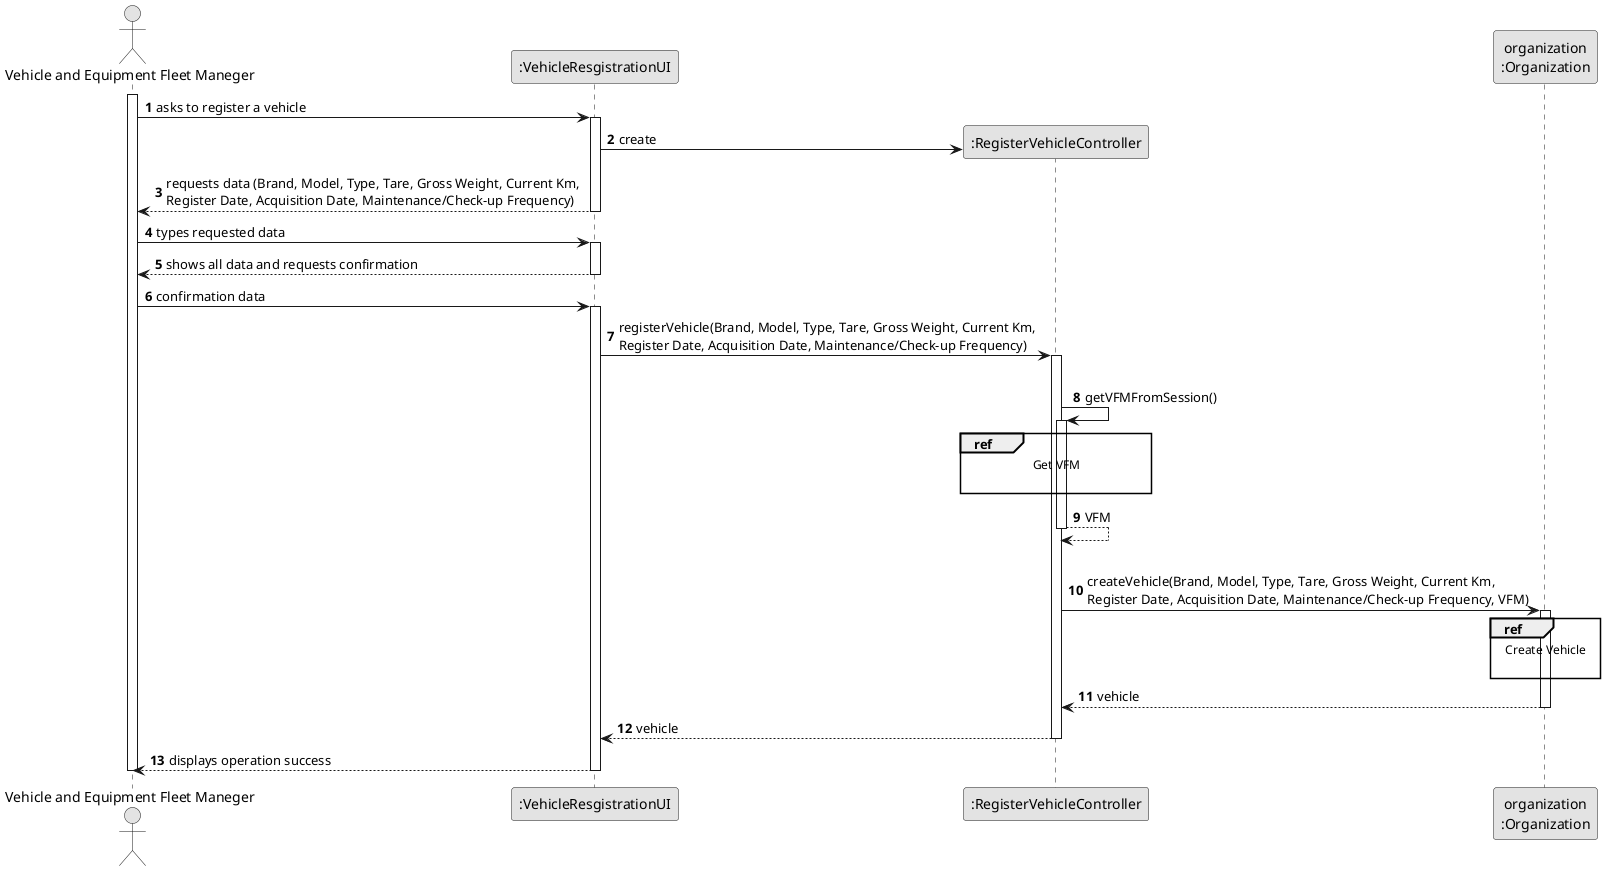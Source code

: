 @startuml
skinparam monochrome true
skinparam packageStyle rectangle
skinparam shadowing false

autonumber

'hide footbox
actor "Vehicle and Equipment Fleet Maneger" as ADM
participant ":VehicleResgistrationUI" as UI
participant ":RegisterVehicleController" as RVC
participant "organization\n:Organization" as ORG

activate ADM

        ADM -> UI : asks to register a vehicle

        activate UI

'            UI --> ADM : requests data (reference, description,  informal \n description, technical description, duration, cost)
            'create CTRL
            UI -> RVC** : create

            UI --> ADM : requests data (Brand, Model, Type, Tare, Gross Weight, Current Km, \nRegister Date, Acquisition Date, Maintenance/Check-up Frequency)
        deactivate UI

    ADM -> UI : types requested data
    activate UI

        UI --> ADM : shows all data and requests confirmation
    deactivate UI

    ADM -> UI : confirmation data
    activate UI

        UI -> RVC : registerVehicle(Brand, Model, Type, Tare, Gross Weight, Current Km, \nRegister Date, Acquisition Date, Maintenance/Check-up Frequency)
        activate RVC


            |||
            RVC -> RVC : getVFMFromSession()
            activate RVC

                ref over RVC
                  Get VFM

                end ref

                RVC --> RVC : VFM
            deactivate RVC

            |||
            RVC -> ORG: createVehicle(Brand, Model, Type, Tare, Gross Weight, Current Km, \nRegister Date, Acquisition Date, Maintenance/Check-up Frequency, VFM)
            activate ORG

                ref over ORG
                    Create Vehicle

                end ref

                ORG --> RVC : vehicle

            deactivate ORG

            RVC --> UI: vehicle
            deactivate RVC
            UI --> ADM: displays operation success
    deactivate UI

deactivate ADM

@enduml